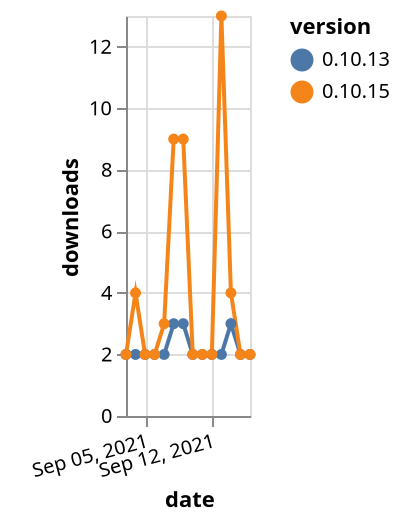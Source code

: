 {"$schema": "https://vega.github.io/schema/vega-lite/v5.json", "description": "A simple bar chart with embedded data.", "data": {"values": [{"date": "2021-09-03", "total": 2777, "delta": 2, "version": "0.10.13"}, {"date": "2021-09-04", "total": 2779, "delta": 2, "version": "0.10.13"}, {"date": "2021-09-05", "total": 2781, "delta": 2, "version": "0.10.13"}, {"date": "2021-09-06", "total": 2783, "delta": 2, "version": "0.10.13"}, {"date": "2021-09-07", "total": 2785, "delta": 2, "version": "0.10.13"}, {"date": "2021-09-08", "total": 2788, "delta": 3, "version": "0.10.13"}, {"date": "2021-09-09", "total": 2791, "delta": 3, "version": "0.10.13"}, {"date": "2021-09-10", "total": 2793, "delta": 2, "version": "0.10.13"}, {"date": "2021-09-11", "total": 2795, "delta": 2, "version": "0.10.13"}, {"date": "2021-09-12", "total": 2797, "delta": 2, "version": "0.10.13"}, {"date": "2021-09-13", "total": 2799, "delta": 2, "version": "0.10.13"}, {"date": "2021-09-14", "total": 2802, "delta": 3, "version": "0.10.13"}, {"date": "2021-09-15", "total": 2804, "delta": 2, "version": "0.10.13"}, {"date": "2021-09-16", "total": 2806, "delta": 2, "version": "0.10.13"}, {"date": "2021-09-03", "total": 4294, "delta": 2, "version": "0.10.15"}, {"date": "2021-09-04", "total": 4298, "delta": 4, "version": "0.10.15"}, {"date": "2021-09-05", "total": 4300, "delta": 2, "version": "0.10.15"}, {"date": "2021-09-06", "total": 4302, "delta": 2, "version": "0.10.15"}, {"date": "2021-09-07", "total": 4305, "delta": 3, "version": "0.10.15"}, {"date": "2021-09-08", "total": 4314, "delta": 9, "version": "0.10.15"}, {"date": "2021-09-09", "total": 4323, "delta": 9, "version": "0.10.15"}, {"date": "2021-09-10", "total": 4325, "delta": 2, "version": "0.10.15"}, {"date": "2021-09-11", "total": 4327, "delta": 2, "version": "0.10.15"}, {"date": "2021-09-12", "total": 4329, "delta": 2, "version": "0.10.15"}, {"date": "2021-09-13", "total": 4342, "delta": 13, "version": "0.10.15"}, {"date": "2021-09-14", "total": 4346, "delta": 4, "version": "0.10.15"}, {"date": "2021-09-15", "total": 4348, "delta": 2, "version": "0.10.15"}, {"date": "2021-09-16", "total": 4350, "delta": 2, "version": "0.10.15"}]}, "width": "container", "mark": {"type": "line", "point": {"filled": true}}, "encoding": {"x": {"field": "date", "type": "temporal", "timeUnit": "yearmonthdate", "title": "date", "axis": {"labelAngle": -15}}, "y": {"field": "delta", "type": "quantitative", "title": "downloads"}, "color": {"field": "version", "type": "nominal"}, "tooltip": {"field": "delta"}}}